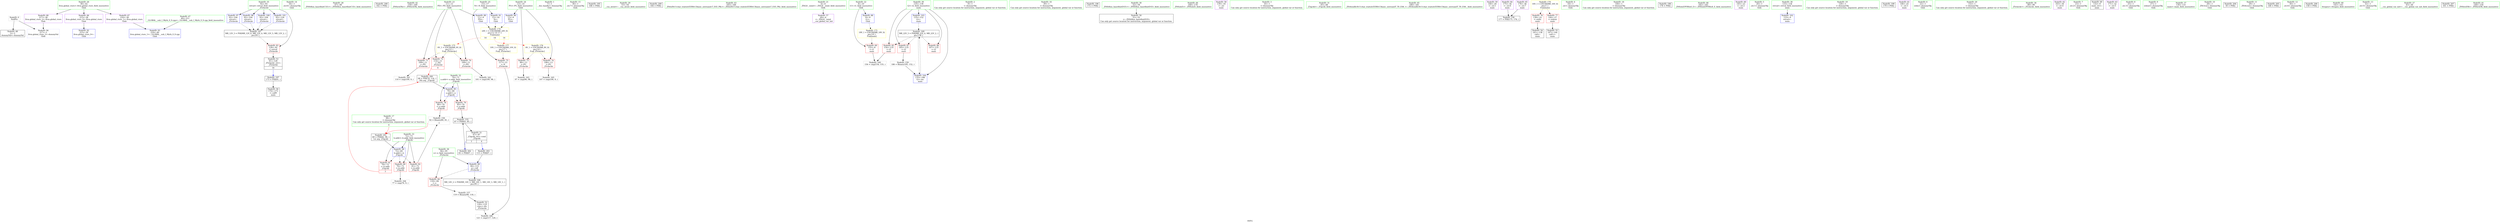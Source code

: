 digraph "SVFG" {
	label="SVFG";

	Node0x5602e2276bf0 [shape=record,color=grey,label="{NodeID: 0\nNullPtr}"];
	Node0x5602e2276bf0 -> Node0x5602e228be70[style=solid];
	Node0x5602e2276bf0 -> Node0x5602e228e5e0[style=solid];
	Node0x5602e228aef0 [shape=record,color=blue,label="{NodeID: 97\n92\<--104\nretval\<--\n_Z5checkv\n}"];
	Node0x5602e228aef0 -> Node0x5602e2298580[style=dashed];
	Node0x5602e2288d70 [shape=record,color=green,label="{NodeID: 14\n34\<--1\n.str.6\<--dummyObj\nGlob }"];
	Node0x5602e2289b70 [shape=record,color=green,label="{NodeID: 28\n47\<--48\n_ZNSt8ios_base4InitC1Ev\<--_ZNSt8ios_base4InitC1Ev_field_insensitive\n}"];
	Node0x5602e22a3920 [shape=record,color=black,label="{NodeID: 208\n162 = PHI()\n}"];
	Node0x5602e228a850 [shape=record,color=green,label="{NodeID: 42\n159\<--160\n_ZNSirsERx\<--_ZNSirsERx_field_insensitive\n}"];
	Node0x5602e228c550 [shape=record,color=black,label="{NodeID: 56\n174\<--173\n\<--call9\nmain\n}"];
	Node0x5602e228d140 [shape=record,color=red,label="{NodeID: 70\n100\<--11\n\<--PD\n_Z5checkv\n}"];
	Node0x5602e228d140 -> Node0x5602e2293bc0[style=solid];
	Node0x5602e2298580 [shape=record,color=black,label="{NodeID: 167\nMR_12V_3 = PHI(MR_12V_6, MR_12V_4, MR_12V_5, MR_12V_2, )\npts\{93 \}\n}"];
	Node0x5602e2298580 -> Node0x5602e228dbd0[style=dashed];
	Node0x5602e228dca0 [shape=record,color=red,label="{NodeID: 84\n118\<--94\n\<--x\n_Z5checkv\n}"];
	Node0x5602e228dca0 -> Node0x5602e2293440[style=solid];
	Node0x5602e2285640 [shape=record,color=green,label="{NodeID: 1\n7\<--1\n__dso_handle\<--dummyObj\nGlob }"];
	Node0x5602e228afc0 [shape=record,color=blue,label="{NodeID: 98\n92\<--104\nretval\<--\n_Z5checkv\n}"];
	Node0x5602e228afc0 -> Node0x5602e2298580[style=dashed];
	Node0x5602e2288e70 [shape=record,color=green,label="{NodeID: 15\n36\<--1\n.str.7\<--dummyObj\nGlob }"];
	Node0x5602e22a2650 [shape=record,color=black,label="{NodeID: 195\n168 = PHI()\n}"];
	Node0x5602e2289c70 [shape=record,color=green,label="{NodeID: 29\n53\<--54\n__cxa_atexit\<--__cxa_atexit_field_insensitive\n}"];
	Node0x5602e22a39f0 [shape=record,color=black,label="{NodeID: 209\n164 = PHI()\n}"];
	Node0x5602e228a950 [shape=record,color=green,label="{NodeID: 43\n165\<--166\n_ZStlsISt11char_traitsIcEERSt13basic_ostreamIcT_ES5_PKc\<--_ZStlsISt11char_traitsIcEERSt13basic_ostreamIcT_ES5_PKc_field_insensitive\n}"];
	Node0x5602e228c620 [shape=record,color=purple,label="{NodeID: 57\n49\<--4\n\<--_ZStL8__ioinit\n__cxx_global_var_init\n}"];
	Node0x5602e228d210 [shape=record,color=red,label="{NodeID: 71\n109\<--11\n\<--PD\n_Z5checkv\n}"];
	Node0x5602e228d210 -> Node0x5602e2293a40[style=solid];
	Node0x5602e2298a80 [shape=record,color=black,label="{NodeID: 168\nMR_14V_2 = PHI(MR_14V_3, MR_14V_1, MR_14V_3, MR_14V_1, )\npts\{95 \}\n}"];
	Node0x5602e228dd70 [shape=record,color=red,label="{NodeID: 85\n154\<--135\n\<--t2\nmain\n}"];
	Node0x5602e228dd70 -> Node0x5602e22938c0[style=solid];
	Node0x5602e2287e50 [shape=record,color=green,label="{NodeID: 2\n9\<--1\n\<--dummyObj\nCan only get source location for instruction, argument, global var or function.}"];
	Node0x5602e228b090 [shape=record,color=blue,label="{NodeID: 99\n94\<--115\nx\<--call\n_Z5checkv\n}"];
	Node0x5602e228b090 -> Node0x5602e228dca0[style=dashed];
	Node0x5602e228b090 -> Node0x5602e2298a80[style=dashed];
	Node0x5602e2288f70 [shape=record,color=green,label="{NodeID: 16\n39\<--1\n\<--dummyObj\nCan only get source location for instruction, argument, global var or function.}"];
	Node0x5602e22a1af0 [shape=record,color=black,label="{NodeID: 196\n172 = PHI()\n}"];
	Node0x5602e2289d70 [shape=record,color=green,label="{NodeID: 30\n52\<--58\n_ZNSt8ios_base4InitD1Ev\<--_ZNSt8ios_base4InitD1Ev_field_insensitive\n}"];
	Node0x5602e2289d70 -> Node0x5602e228c040[style=solid];
	Node0x5602e228aa50 [shape=record,color=green,label="{NodeID: 44\n169\<--170\n_ZNSolsEi\<--_ZNSolsEi_field_insensitive\n}"];
	Node0x5602e228c6f0 [shape=record,color=purple,label="{NodeID: 58\n139\<--18\n\<--.str\nmain\n}"];
	Node0x5602e20812f0 [shape=record,color=black,label="{NodeID: 155\n87 = PHI(83, 85, )\n}"];
	Node0x5602e20812f0 -> Node0x5602e228c140[style=solid];
	Node0x5602e228d2e0 [shape=record,color=red,label="{NodeID: 72\n114\<--11\n\<--PD\n_Z5checkv\n|{<s0>4}}"];
	Node0x5602e228d2e0:s0 -> Node0x5602e22a29e0[style=solid,color=red];
	Node0x5602e2298f80 [shape=record,color=black,label="{NodeID: 169\nMR_22V_3 = PHI(MR_22V_4, MR_22V_2, )\npts\{136 \}\n}"];
	Node0x5602e2298f80 -> Node0x5602e228dd70[style=dashed];
	Node0x5602e2298f80 -> Node0x5602e228de40[style=dashed];
	Node0x5602e2298f80 -> Node0x5602e228df10[style=dashed];
	Node0x5602e2298f80 -> Node0x5602e228b4a0[style=dashed];
	Node0x5602e228de40 [shape=record,color=red,label="{NodeID: 86\n167\<--135\n\<--t2\nmain\n}"];
	Node0x5602e2287ee0 [shape=record,color=green,label="{NodeID: 3\n16\<--1\n\<--dummyObj\nCan only get source location for instruction, argument, global var or function.}"];
	Node0x5602e228b160 [shape=record,color=blue,label="{NodeID: 100\n92\<--104\nretval\<--\n_Z5checkv\n}"];
	Node0x5602e228b160 -> Node0x5602e2298580[style=dashed];
	Node0x5602e2289070 [shape=record,color=green,label="{NodeID: 17\n98\<--1\n\<--dummyObj\nCan only get source location for instruction, argument, global var or function.|{<s0>4}}"];
	Node0x5602e2289070:s0 -> Node0x5602e22a2c10[style=solid,color=red];
	Node0x5602e22a1bf0 [shape=record,color=black,label="{NodeID: 197\n173 = PHI(91, )\n}"];
	Node0x5602e22a1bf0 -> Node0x5602e228c550[style=solid];
	Node0x5602e2289e70 [shape=record,color=green,label="{NodeID: 31\n65\<--66\n_Z3gcdii\<--_Z3gcdii_field_insensitive\n}"];
	Node0x5602e228ab50 [shape=record,color=green,label="{NodeID: 45\n180\<--181\n_ZSt4endlIcSt11char_traitsIcEERSt13basic_ostreamIT_T0_ES6_\<--_ZSt4endlIcSt11char_traitsIcEERSt13basic_ostreamIT_T0_ES6__field_insensitive\n}"];
	Node0x5602e228c7c0 [shape=record,color=purple,label="{NodeID: 59\n140\<--20\n\<--.str.1\nmain\n}"];
	Node0x5602e2292ea0 [shape=record,color=black,label="{NodeID: 156\n177 = PHI(175, 176, )\n}"];
	Node0x5602e228d3b0 [shape=record,color=red,label="{NodeID: 73\n96\<--13\n\<--PG\n_Z5checkv\n}"];
	Node0x5602e228d3b0 -> Node0x5602e2293d40[style=solid];
	Node0x5602e2299480 [shape=record,color=yellow,style=double,label="{NodeID: 170\n16V_1 = ENCHI(MR_16V_0)\npts\{1 \}\nFun[main]}"];
	Node0x5602e2299480 -> Node0x5602e228d620[style=dashed];
	Node0x5602e2299480 -> Node0x5602e228d6f0[style=dashed];
	Node0x5602e228df10 [shape=record,color=red,label="{NodeID: 87\n185\<--135\n\<--t2\nmain\n}"];
	Node0x5602e228df10 -> Node0x5602e2293740[style=solid];
	Node0x5602e2287f70 [shape=record,color=green,label="{NodeID: 4\n18\<--1\n.str\<--dummyObj\nGlob }"];
	Node0x5602e228b230 [shape=record,color=blue,label="{NodeID: 101\n92\<--126\nretval\<--\n_Z5checkv\n}"];
	Node0x5602e228b230 -> Node0x5602e2298580[style=dashed];
	Node0x5602e2289170 [shape=record,color=green,label="{NodeID: 18\n104\<--1\n\<--dummyObj\nCan only get source location for instruction, argument, global var or function.}"];
	Node0x5602e22a2840 [shape=record,color=black,label="{NodeID: 198\n178 = PHI()\n}"];
	Node0x5602e2289f70 [shape=record,color=green,label="{NodeID: 32\n70\<--71\na.addr\<--a.addr_field_insensitive\n_Z3gcdii\n}"];
	Node0x5602e2289f70 -> Node0x5602e228d7c0[style=solid];
	Node0x5602e2289f70 -> Node0x5602e228d890[style=solid];
	Node0x5602e2289f70 -> Node0x5602e228e6e0[style=solid];
	Node0x5602e228ac50 [shape=record,color=green,label="{NodeID: 46\n182\<--183\n_ZNSolsEPFRSoS_E\<--_ZNSolsEPFRSoS_E_field_insensitive\n}"];
	Node0x5602e228c890 [shape=record,color=purple,label="{NodeID: 60\n145\<--23\n\<--.str.2\nmain\n}"];
	Node0x5602e2293440 [shape=record,color=grey,label="{NodeID: 157\n119 = Binary(98, 118, )\n}"];
	Node0x5602e2293440 -> Node0x5602e228c210[style=solid];
	Node0x5602e228d480 [shape=record,color=red,label="{NodeID: 74\n106\<--13\n\<--PG\n_Z5checkv\n}"];
	Node0x5602e228d480 -> Node0x5602e2294040[style=solid];
	Node0x5602e2299fa0 [shape=record,color=yellow,style=double,label="{NodeID: 171\n18V_1 = ENCHI(MR_18V_0)\npts\{10 \}\nFun[main]}"];
	Node0x5602e2299fa0 -> Node0x5602e228d070[style=dashed];
	Node0x5602e228dfe0 [shape=record,color=blue,label="{NodeID: 88\n8\<--9\nt1\<--\nGlob }"];
	Node0x5602e228dfe0 -> Node0x5602e2299fa0[style=dashed];
	Node0x5602e2288000 [shape=record,color=green,label="{NodeID: 5\n20\<--1\n.str.1\<--dummyObj\nGlob }"];
	Node0x5602e228b300 [shape=record,color=blue,label="{NodeID: 102\n133\<--9\nretval\<--\nmain\n}"];
	Node0x5602e2289270 [shape=record,color=green,label="{NodeID: 19\n126\<--1\n\<--dummyObj\nCan only get source location for instruction, argument, global var or function.}"];
	Node0x5602e22a2910 [shape=record,color=black,label="{NodeID: 199\n179 = PHI()\n}"];
	Node0x5602e228a040 [shape=record,color=green,label="{NodeID: 33\n72\<--73\nb.addr\<--b.addr_field_insensitive\n_Z3gcdii\n}"];
	Node0x5602e228a040 -> Node0x5602e228d960[style=solid];
	Node0x5602e228a040 -> Node0x5602e228da30[style=solid];
	Node0x5602e228a040 -> Node0x5602e228db00[style=solid];
	Node0x5602e228a040 -> Node0x5602e228ae20[style=solid];
	Node0x5602e228ad50 [shape=record,color=green,label="{NodeID: 47\n40\<--211\n_GLOBAL__sub_I_Myth_0_0.cpp\<--_GLOBAL__sub_I_Myth_0_0.cpp_field_insensitive\n}"];
	Node0x5602e228ad50 -> Node0x5602e228e4e0[style=solid];
	Node0x5602e228c960 [shape=record,color=purple,label="{NodeID: 61\n146\<--25\n\<--.str.3\nmain\n}"];
	Node0x5602e22935c0 [shape=record,color=grey,label="{NodeID: 158\n82 = Binary(80, 81, )\n|{<s0>3}}"];
	Node0x5602e22935c0:s0 -> Node0x5602e22a2c10[style=solid,color=red];
	Node0x5602e228d550 [shape=record,color=red,label="{NodeID: 75\n117\<--15\n\<--N\n_Z5checkv\n}"];
	Node0x5602e228d550 -> Node0x5602e22941c0[style=solid];
	Node0x5602e228e0e0 [shape=record,color=blue,label="{NodeID: 89\n11\<--9\nPD\<--\nGlob }"];
	Node0x5602e228e0e0 -> Node0x5602e229a240[style=dashed];
	Node0x5602e2288840 [shape=record,color=green,label="{NodeID: 6\n22\<--1\nstdin\<--dummyObj\nGlob }"];
	Node0x5602e228b3d0 [shape=record,color=blue,label="{NodeID: 103\n135\<--152\nt2\<--\nmain\n}"];
	Node0x5602e228b3d0 -> Node0x5602e2298f80[style=dashed];
	Node0x5602e2289370 [shape=record,color=green,label="{NodeID: 20\n152\<--1\n\<--dummyObj\nCan only get source location for instruction, argument, global var or function.}"];
	Node0x5602e22a29e0 [shape=record,color=black,label="{NodeID: 200\n68 = PHI(79, 114, )\n0th arg _Z3gcdii }"];
	Node0x5602e22a29e0 -> Node0x5602e228e6e0[style=solid];
	Node0x5602e228a110 [shape=record,color=green,label="{NodeID: 34\n89\<--90\n_Z5checkv\<--_Z5checkv_field_insensitive\n}"];
	Node0x5602e228be70 [shape=record,color=black,label="{NodeID: 48\n2\<--3\ndummyVal\<--dummyVal\n}"];
	Node0x5602e228ca30 [shape=record,color=purple,label="{NodeID: 62\n163\<--30\n\<--.str.4\nmain\n}"];
	Node0x5602e2293740 [shape=record,color=grey,label="{NodeID: 159\n186 = Binary(185, 152, )\n}"];
	Node0x5602e2293740 -> Node0x5602e228b4a0[style=solid];
	Node0x5602e228d620 [shape=record,color=red,label="{NodeID: 76\n138\<--22\n\<--stdin\nmain\n}"];
	Node0x5602e228d620 -> Node0x5602e228c3b0[style=solid];
	Node0x5602e228e1e0 [shape=record,color=blue,label="{NodeID: 90\n13\<--9\nPG\<--\nGlob }"];
	Node0x5602e228e1e0 -> Node0x5602e229a240[style=dashed];
	Node0x5602e22888d0 [shape=record,color=green,label="{NodeID: 7\n23\<--1\n.str.2\<--dummyObj\nGlob }"];
	Node0x5602e228b4a0 [shape=record,color=blue,label="{NodeID: 104\n135\<--186\nt2\<--inc\nmain\n}"];
	Node0x5602e228b4a0 -> Node0x5602e2298f80[style=dashed];
	Node0x5602e2289470 [shape=record,color=green,label="{NodeID: 21\n4\<--6\n_ZStL8__ioinit\<--_ZStL8__ioinit_field_insensitive\nGlob }"];
	Node0x5602e2289470 -> Node0x5602e228c620[style=solid];
	Node0x5602e22a2c10 [shape=record,color=black,label="{NodeID: 201\n69 = PHI(82, 98, )\n1st arg _Z3gcdii }"];
	Node0x5602e22a2c10 -> Node0x5602e228ae20[style=solid];
	Node0x5602e228a210 [shape=record,color=green,label="{NodeID: 35\n92\<--93\nretval\<--retval_field_insensitive\n_Z5checkv\n}"];
	Node0x5602e228a210 -> Node0x5602e228dbd0[style=solid];
	Node0x5602e228a210 -> Node0x5602e228aef0[style=solid];
	Node0x5602e228a210 -> Node0x5602e228afc0[style=solid];
	Node0x5602e228a210 -> Node0x5602e228b160[style=solid];
	Node0x5602e228a210 -> Node0x5602e228b230[style=solid];
	Node0x5602e228bf70 [shape=record,color=black,label="{NodeID: 49\n132\<--9\nmain_ret\<--\nmain\n}"];
	Node0x5602e228cb00 [shape=record,color=purple,label="{NodeID: 63\n171\<--32\n\<--.str.5\nmain\n}"];
	Node0x5602e22938c0 [shape=record,color=grey,label="{NodeID: 160\n156 = cmp(154, 155, )\n}"];
	Node0x5602e228d6f0 [shape=record,color=red,label="{NodeID: 77\n144\<--27\n\<--stdout\nmain\n}"];
	Node0x5602e228d6f0 -> Node0x5602e228c480[style=solid];
	Node0x5602e229a240 [shape=record,color=yellow,style=double,label="{NodeID: 174\n24V_1 = ENCHI(MR_24V_0)\npts\{12 14 17 \}\nFun[main]|{<s0>14|<s1>14|<s2>14}}"];
	Node0x5602e229a240:s0 -> Node0x5602e229a320[style=dashed,color=red];
	Node0x5602e229a240:s1 -> Node0x5602e229a430[style=dashed,color=red];
	Node0x5602e229a240:s2 -> Node0x5602e229a510[style=dashed,color=red];
	Node0x5602e228e2e0 [shape=record,color=blue,label="{NodeID: 91\n15\<--16\nN\<--\nGlob }"];
	Node0x5602e228e2e0 -> Node0x5602e229a240[style=dashed];
	Node0x5602e2288960 [shape=record,color=green,label="{NodeID: 8\n25\<--1\n.str.3\<--dummyObj\nGlob }"];
	Node0x5602e2289570 [shape=record,color=green,label="{NodeID: 22\n8\<--10\nt1\<--t1_field_insensitive\nGlob }"];
	Node0x5602e2289570 -> Node0x5602e228d070[style=solid];
	Node0x5602e2289570 -> Node0x5602e228dfe0[style=solid];
	Node0x5602e22a3240 [shape=record,color=black,label="{NodeID: 202\n83 = PHI(67, )\n}"];
	Node0x5602e22a3240 -> Node0x5602e20812f0[style=solid];
	Node0x5602e228a2e0 [shape=record,color=green,label="{NodeID: 36\n94\<--95\nx\<--x_field_insensitive\n_Z5checkv\n}"];
	Node0x5602e228a2e0 -> Node0x5602e228dca0[style=solid];
	Node0x5602e228a2e0 -> Node0x5602e228b090[style=solid];
	Node0x5602e228c040 [shape=record,color=black,label="{NodeID: 50\n51\<--52\n\<--_ZNSt8ios_base4InitD1Ev\nCan only get source location for instruction, argument, global var or function.}"];
	Node0x5602e228cbd0 [shape=record,color=purple,label="{NodeID: 64\n175\<--34\n\<--.str.6\nmain\n}"];
	Node0x5602e228cbd0 -> Node0x5602e2292ea0[style=solid];
	Node0x5602e2293a40 [shape=record,color=grey,label="{NodeID: 161\n110 = cmp(109, 9, )\n}"];
	Node0x5602e228d7c0 [shape=record,color=red,label="{NodeID: 78\n80\<--70\n\<--a.addr\n_Z3gcdii\n}"];
	Node0x5602e228d7c0 -> Node0x5602e22935c0[style=solid];
	Node0x5602e229a320 [shape=record,color=yellow,style=double,label="{NodeID: 175\n6V_1 = ENCHI(MR_6V_0)\npts\{12 \}\nFun[_Z5checkv]}"];
	Node0x5602e229a320 -> Node0x5602e228d140[style=dashed];
	Node0x5602e229a320 -> Node0x5602e228d210[style=dashed];
	Node0x5602e229a320 -> Node0x5602e228d2e0[style=dashed];
	Node0x5602e228e3e0 [shape=record,color=blue,label="{NodeID: 92\n215\<--39\nllvm.global_ctors_0\<--\nGlob }"];
	Node0x5602e22889f0 [shape=record,color=green,label="{NodeID: 9\n27\<--1\nstdout\<--dummyObj\nGlob }"];
	Node0x5602e2289670 [shape=record,color=green,label="{NodeID: 23\n11\<--12\nPD\<--PD_field_insensitive\nGlob }"];
	Node0x5602e2289670 -> Node0x5602e228d140[style=solid];
	Node0x5602e2289670 -> Node0x5602e228d210[style=solid];
	Node0x5602e2289670 -> Node0x5602e228d2e0[style=solid];
	Node0x5602e2289670 -> Node0x5602e228e0e0[style=solid];
	Node0x5602e22a3470 [shape=record,color=black,label="{NodeID: 203\n115 = PHI(67, )\n}"];
	Node0x5602e22a3470 -> Node0x5602e228b090[style=solid];
	Node0x5602e228a3b0 [shape=record,color=green,label="{NodeID: 37\n130\<--131\nmain\<--main_field_insensitive\n}"];
	Node0x5602e228c140 [shape=record,color=black,label="{NodeID: 51\n67\<--87\n_Z3gcdii_ret\<--cond\n_Z3gcdii\n|{<s0>3|<s1>4}}"];
	Node0x5602e228c140:s0 -> Node0x5602e22a3240[style=solid,color=blue];
	Node0x5602e228c140:s1 -> Node0x5602e22a3470[style=solid,color=blue];
	Node0x5602e228cca0 [shape=record,color=purple,label="{NodeID: 65\n176\<--36\n\<--.str.7\nmain\n}"];
	Node0x5602e228cca0 -> Node0x5602e2292ea0[style=solid];
	Node0x5602e2293bc0 [shape=record,color=grey,label="{NodeID: 162\n101 = cmp(100, 98, )\n}"];
	Node0x5602e228d890 [shape=record,color=red,label="{NodeID: 79\n85\<--70\n\<--a.addr\n_Z3gcdii\n}"];
	Node0x5602e228d890 -> Node0x5602e20812f0[style=solid];
	Node0x5602e229a430 [shape=record,color=yellow,style=double,label="{NodeID: 176\n8V_1 = ENCHI(MR_8V_0)\npts\{14 \}\nFun[_Z5checkv]}"];
	Node0x5602e229a430 -> Node0x5602e228d3b0[style=dashed];
	Node0x5602e229a430 -> Node0x5602e228d480[style=dashed];
	Node0x5602e228e4e0 [shape=record,color=blue,label="{NodeID: 93\n216\<--40\nllvm.global_ctors_1\<--_GLOBAL__sub_I_Myth_0_0.cpp\nGlob }"];
	Node0x5602e2288a80 [shape=record,color=green,label="{NodeID: 10\n28\<--1\n_ZSt3cin\<--dummyObj\nGlob }"];
	Node0x5602e2289770 [shape=record,color=green,label="{NodeID: 24\n13\<--14\nPG\<--PG_field_insensitive\nGlob }"];
	Node0x5602e2289770 -> Node0x5602e228d3b0[style=solid];
	Node0x5602e2289770 -> Node0x5602e228d480[style=solid];
	Node0x5602e2289770 -> Node0x5602e228e1e0[style=solid];
	Node0x5602e22a35b0 [shape=record,color=black,label="{NodeID: 204\n50 = PHI()\n}"];
	Node0x5602e228a4b0 [shape=record,color=green,label="{NodeID: 38\n133\<--134\nretval\<--retval_field_insensitive\nmain\n}"];
	Node0x5602e228a4b0 -> Node0x5602e228b300[style=solid];
	Node0x5602e228c210 [shape=record,color=black,label="{NodeID: 52\n120\<--119\nconv\<--div\n_Z5checkv\n}"];
	Node0x5602e228c210 -> Node0x5602e22941c0[style=solid];
	Node0x5602e228cd70 [shape=record,color=purple,label="{NodeID: 66\n215\<--38\nllvm.global_ctors_0\<--llvm.global_ctors\nGlob }"];
	Node0x5602e228cd70 -> Node0x5602e228e3e0[style=solid];
	Node0x5602e2293d40 [shape=record,color=grey,label="{NodeID: 163\n97 = cmp(96, 98, )\n}"];
	Node0x5602e228d960 [shape=record,color=red,label="{NodeID: 80\n76\<--72\n\<--b.addr\n_Z3gcdii\n}"];
	Node0x5602e228d960 -> Node0x5602e2293ec0[style=solid];
	Node0x5602e229a510 [shape=record,color=yellow,style=double,label="{NodeID: 177\n10V_1 = ENCHI(MR_10V_0)\npts\{17 \}\nFun[_Z5checkv]}"];
	Node0x5602e229a510 -> Node0x5602e228d550[style=dashed];
	Node0x5602e228e5e0 [shape=record,color=blue, style = dotted,label="{NodeID: 94\n217\<--3\nllvm.global_ctors_2\<--dummyVal\nGlob }"];
	Node0x5602e2288b10 [shape=record,color=green,label="{NodeID: 11\n29\<--1\n_ZSt4cout\<--dummyObj\nGlob }"];
	Node0x5602e2289870 [shape=record,color=green,label="{NodeID: 25\n15\<--17\nN\<--N_field_insensitive\nGlob }"];
	Node0x5602e2289870 -> Node0x5602e228d550[style=solid];
	Node0x5602e2289870 -> Node0x5602e228e2e0[style=solid];
	Node0x5602e22a3680 [shape=record,color=black,label="{NodeID: 205\n148 = PHI()\n}"];
	Node0x5602e228a580 [shape=record,color=green,label="{NodeID: 39\n135\<--136\nt2\<--t2_field_insensitive\nmain\n}"];
	Node0x5602e228a580 -> Node0x5602e228dd70[style=solid];
	Node0x5602e228a580 -> Node0x5602e228de40[style=solid];
	Node0x5602e228a580 -> Node0x5602e228df10[style=solid];
	Node0x5602e228a580 -> Node0x5602e228b3d0[style=solid];
	Node0x5602e228a580 -> Node0x5602e228b4a0[style=solid];
	Node0x5602e228c2e0 [shape=record,color=black,label="{NodeID: 53\n91\<--128\n_Z5checkv_ret\<--\n_Z5checkv\n|{<s0>14}}"];
	Node0x5602e228c2e0:s0 -> Node0x5602e22a1bf0[style=solid,color=blue];
	Node0x5602e228ce70 [shape=record,color=purple,label="{NodeID: 67\n216\<--38\nllvm.global_ctors_1\<--llvm.global_ctors\nGlob }"];
	Node0x5602e228ce70 -> Node0x5602e228e4e0[style=solid];
	Node0x5602e2293ec0 [shape=record,color=grey,label="{NodeID: 164\n77 = cmp(76, 9, )\n}"];
	Node0x5602e228da30 [shape=record,color=red,label="{NodeID: 81\n79\<--72\n\<--b.addr\n_Z3gcdii\n|{<s0>3}}"];
	Node0x5602e228da30:s0 -> Node0x5602e22a29e0[style=solid,color=red];
	Node0x5602e228e6e0 [shape=record,color=blue,label="{NodeID: 95\n70\<--68\na.addr\<--a\n_Z3gcdii\n}"];
	Node0x5602e228e6e0 -> Node0x5602e228d7c0[style=dashed];
	Node0x5602e228e6e0 -> Node0x5602e228d890[style=dashed];
	Node0x5602e2288ba0 [shape=record,color=green,label="{NodeID: 12\n30\<--1\n.str.4\<--dummyObj\nGlob }"];
	Node0x5602e2289970 [shape=record,color=green,label="{NodeID: 26\n38\<--42\nllvm.global_ctors\<--llvm.global_ctors_field_insensitive\nGlob }"];
	Node0x5602e2289970 -> Node0x5602e228cd70[style=solid];
	Node0x5602e2289970 -> Node0x5602e228ce70[style=solid];
	Node0x5602e2289970 -> Node0x5602e228cf70[style=solid];
	Node0x5602e22a3750 [shape=record,color=black,label="{NodeID: 206\n158 = PHI()\n}"];
	Node0x5602e228a650 [shape=record,color=green,label="{NodeID: 40\n142\<--143\nfreopen\<--freopen_field_insensitive\n}"];
	Node0x5602e228c3b0 [shape=record,color=black,label="{NodeID: 54\n141\<--138\ncall\<--\nmain\n}"];
	Node0x5602e228cf70 [shape=record,color=purple,label="{NodeID: 68\n217\<--38\nllvm.global_ctors_2\<--llvm.global_ctors\nGlob }"];
	Node0x5602e228cf70 -> Node0x5602e228e5e0[style=solid];
	Node0x5602e2294040 [shape=record,color=grey,label="{NodeID: 165\n107 = cmp(106, 9, )\n}"];
	Node0x5602e228db00 [shape=record,color=red,label="{NodeID: 82\n81\<--72\n\<--b.addr\n_Z3gcdii\n}"];
	Node0x5602e228db00 -> Node0x5602e22935c0[style=solid];
	Node0x5602e228ae20 [shape=record,color=blue,label="{NodeID: 96\n72\<--69\nb.addr\<--b\n_Z3gcdii\n}"];
	Node0x5602e228ae20 -> Node0x5602e228d960[style=dashed];
	Node0x5602e228ae20 -> Node0x5602e228da30[style=dashed];
	Node0x5602e228ae20 -> Node0x5602e228db00[style=dashed];
	Node0x5602e2288c70 [shape=record,color=green,label="{NodeID: 13\n32\<--1\n.str.5\<--dummyObj\nGlob }"];
	Node0x5602e2289a70 [shape=record,color=green,label="{NodeID: 27\n43\<--44\n__cxx_global_var_init\<--__cxx_global_var_init_field_insensitive\n}"];
	Node0x5602e22a3820 [shape=record,color=black,label="{NodeID: 207\n161 = PHI()\n}"];
	Node0x5602e228a750 [shape=record,color=green,label="{NodeID: 41\n149\<--150\n_ZNSirsERi\<--_ZNSirsERi_field_insensitive\n}"];
	Node0x5602e228c480 [shape=record,color=black,label="{NodeID: 55\n147\<--144\ncall1\<--\nmain\n}"];
	Node0x5602e228d070 [shape=record,color=red,label="{NodeID: 69\n155\<--8\n\<--t1\nmain\n}"];
	Node0x5602e228d070 -> Node0x5602e22938c0[style=solid];
	Node0x5602e22941c0 [shape=record,color=grey,label="{NodeID: 166\n121 = cmp(117, 120, )\n}"];
	Node0x5602e228dbd0 [shape=record,color=red,label="{NodeID: 83\n128\<--92\n\<--retval\n_Z5checkv\n}"];
	Node0x5602e228dbd0 -> Node0x5602e228c2e0[style=solid];
}
